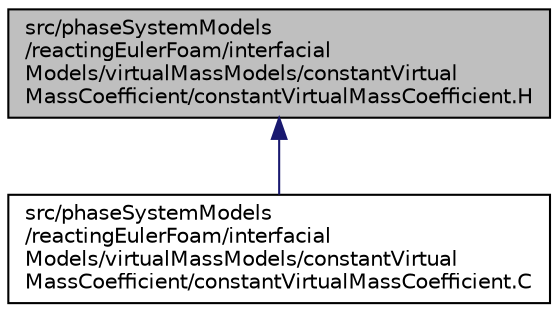 digraph "src/phaseSystemModels/reactingEulerFoam/interfacialModels/virtualMassModels/constantVirtualMassCoefficient/constantVirtualMassCoefficient.H"
{
  bgcolor="transparent";
  edge [fontname="Helvetica",fontsize="10",labelfontname="Helvetica",labelfontsize="10"];
  node [fontname="Helvetica",fontsize="10",shape=record];
  Node1 [label="src/phaseSystemModels\l/reactingEulerFoam/interfacial\lModels/virtualMassModels/constantVirtual\lMassCoefficient/constantVirtualMassCoefficient.H",height=0.2,width=0.4,color="black", fillcolor="grey75", style="filled" fontcolor="black"];
  Node1 -> Node2 [dir="back",color="midnightblue",fontsize="10",style="solid",fontname="Helvetica"];
  Node2 [label="src/phaseSystemModels\l/reactingEulerFoam/interfacial\lModels/virtualMassModels/constantVirtual\lMassCoefficient/constantVirtualMassCoefficient.C",height=0.2,width=0.4,color="black",URL="$src_2phaseSystemModels_2reactingEulerFoam_2interfacialModels_2virtualMassModels_2constantVirtual7e5a4396e2e63c4bde5cd569c85686dd.html"];
}
